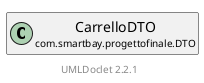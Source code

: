 @startuml
    ' Copyright to this UML and generated images belongs to the author of the corresponding Java sources.

    ' This UML was generated by UMLDoclet (C) Copyright 2016-2025 Talsma ICT.
    ' UMLDoclet 2.2.1 is licensed under the Apache License, version 2.0
    ' and contains parts of PlantUML 1.2024.7 (ASL) Copyright 2009-2025, Arnaud Roques.

    !pragma layout smetana

    set namespaceSeparator none
    hide empty fields
    hide empty methods

    class "<size:14>CarrelloDTO\n<size:10>com.smartbay.progettofinale.DTO" as com.smartbay.progettofinale.DTO.CarrelloDTO [[CarrelloDTO.html]] {
    }

    <style>
        footer {
            HyperLinkColor #8
            HyperLinkUnderlineThickness 0
        }
    </style>
    footer \n[[https://github.com/talsma-ict/umldoclet UMLDoclet 2.2.1]]
    ' Generated 2025-08-29T10:32:38.556315730+02:00[Europe/Rome]
@enduml
